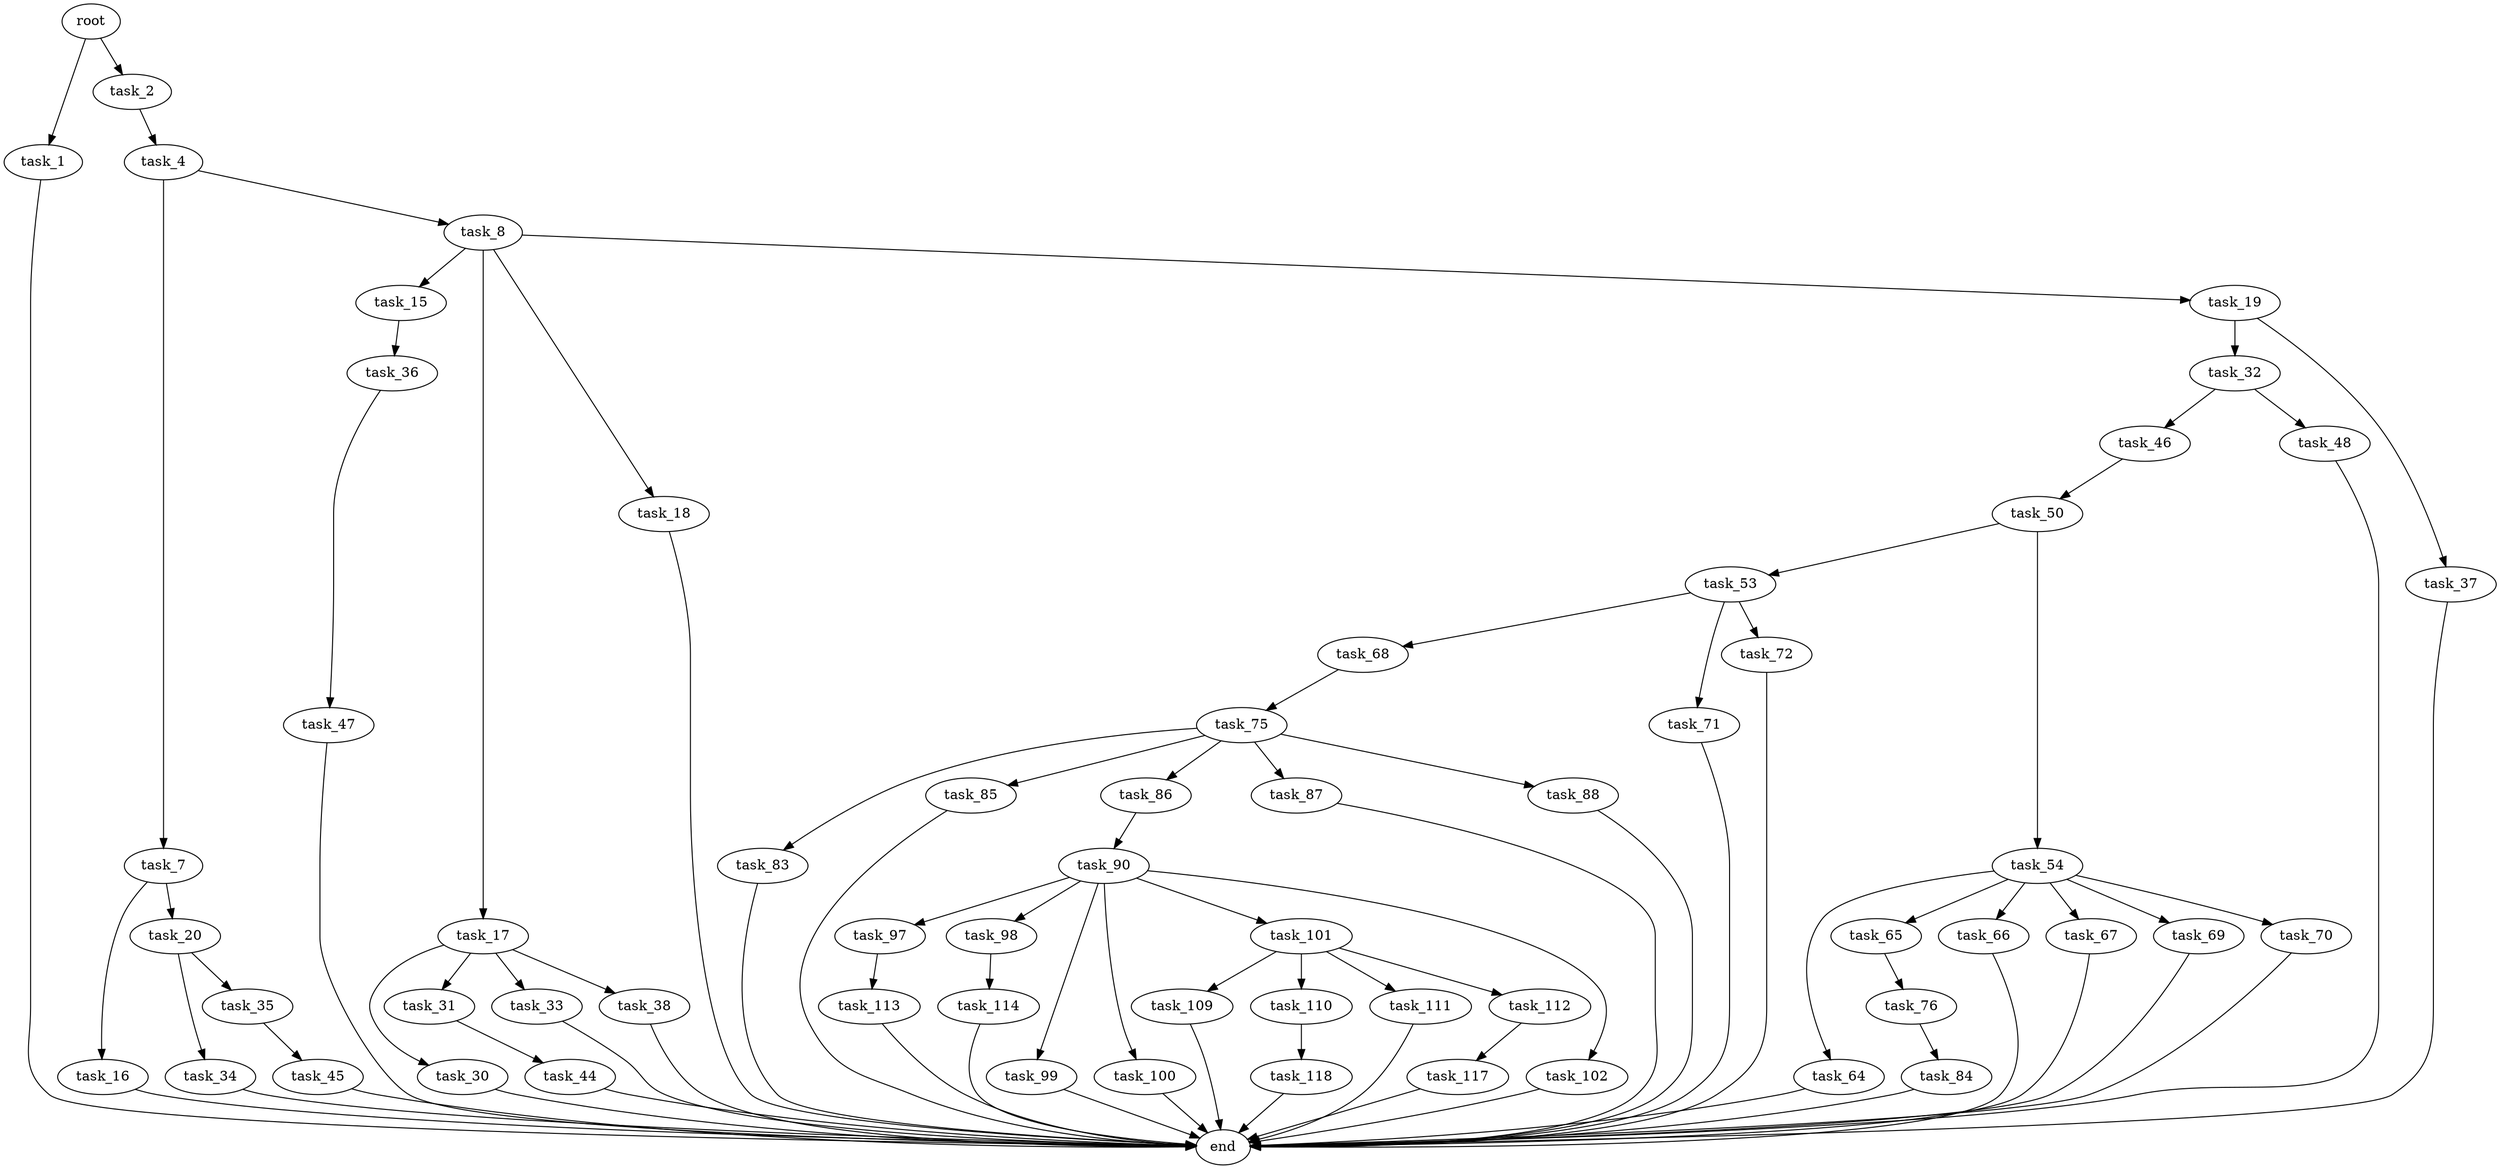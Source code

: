 digraph G {
  root [size="0.000000"];
  task_1 [size="24268564256.000000"];
  task_2 [size="63320687609.000000"];
  end [size="0.000000"];
  task_4 [size="22748727333.000000"];
  task_7 [size="134217728000.000000"];
  task_8 [size="549755813888.000000"];
  task_16 [size="3709448500.000000"];
  task_20 [size="782757789696.000000"];
  task_15 [size="27684067099.000000"];
  task_17 [size="18803677102.000000"];
  task_18 [size="8589934592.000000"];
  task_19 [size="1073741824000.000000"];
  task_36 [size="368293445632.000000"];
  task_30 [size="36549587599.000000"];
  task_31 [size="231928233984.000000"];
  task_33 [size="9689354392.000000"];
  task_38 [size="52743266922.000000"];
  task_32 [size="549755813888.000000"];
  task_37 [size="6439016770.000000"];
  task_34 [size="231928233984.000000"];
  task_35 [size="6766803264.000000"];
  task_44 [size="368293445632.000000"];
  task_46 [size="231928233984.000000"];
  task_48 [size="782757789696.000000"];
  task_45 [size="134217728000.000000"];
  task_47 [size="4198122021.000000"];
  task_50 [size="8589934592.000000"];
  task_53 [size="1896007391.000000"];
  task_54 [size="175523294183.000000"];
  task_68 [size="18655267810.000000"];
  task_71 [size="134217728000.000000"];
  task_72 [size="68719476736.000000"];
  task_64 [size="549755813888.000000"];
  task_65 [size="28991029248.000000"];
  task_66 [size="167554659660.000000"];
  task_67 [size="316788915089.000000"];
  task_69 [size="4116717901.000000"];
  task_70 [size="1918261280.000000"];
  task_76 [size="1073741824000.000000"];
  task_75 [size="14447973642.000000"];
  task_83 [size="3626222281.000000"];
  task_85 [size="1073741824000.000000"];
  task_86 [size="5423352327.000000"];
  task_87 [size="10121931341.000000"];
  task_88 [size="1073741824000.000000"];
  task_84 [size="26420112205.000000"];
  task_90 [size="320587532829.000000"];
  task_97 [size="6628091914.000000"];
  task_98 [size="960658274174.000000"];
  task_99 [size="12893759546.000000"];
  task_100 [size="41645671284.000000"];
  task_101 [size="399137687340.000000"];
  task_102 [size="28991029248.000000"];
  task_113 [size="36940853847.000000"];
  task_114 [size="99901333976.000000"];
  task_109 [size="44831976947.000000"];
  task_110 [size="25465675346.000000"];
  task_111 [size="565165496636.000000"];
  task_112 [size="97665557763.000000"];
  task_118 [size="1073741824000.000000"];
  task_117 [size="3965487248.000000"];

  root -> task_1 [size="1.000000"];
  root -> task_2 [size="1.000000"];
  task_1 -> end [size="1.000000"];
  task_2 -> task_4 [size="75497472.000000"];
  task_4 -> task_7 [size="679477248.000000"];
  task_4 -> task_8 [size="679477248.000000"];
  task_7 -> task_16 [size="209715200.000000"];
  task_7 -> task_20 [size="209715200.000000"];
  task_8 -> task_15 [size="536870912.000000"];
  task_8 -> task_17 [size="536870912.000000"];
  task_8 -> task_18 [size="536870912.000000"];
  task_8 -> task_19 [size="536870912.000000"];
  task_16 -> end [size="1.000000"];
  task_20 -> task_34 [size="679477248.000000"];
  task_20 -> task_35 [size="679477248.000000"];
  task_15 -> task_36 [size="679477248.000000"];
  task_17 -> task_30 [size="411041792.000000"];
  task_17 -> task_31 [size="411041792.000000"];
  task_17 -> task_33 [size="411041792.000000"];
  task_17 -> task_38 [size="411041792.000000"];
  task_18 -> end [size="1.000000"];
  task_19 -> task_32 [size="838860800.000000"];
  task_19 -> task_37 [size="838860800.000000"];
  task_36 -> task_47 [size="411041792.000000"];
  task_30 -> end [size="1.000000"];
  task_31 -> task_44 [size="301989888.000000"];
  task_33 -> end [size="1.000000"];
  task_38 -> end [size="1.000000"];
  task_32 -> task_46 [size="536870912.000000"];
  task_32 -> task_48 [size="536870912.000000"];
  task_37 -> end [size="1.000000"];
  task_34 -> end [size="1.000000"];
  task_35 -> task_45 [size="134217728.000000"];
  task_44 -> end [size="1.000000"];
  task_46 -> task_50 [size="301989888.000000"];
  task_48 -> end [size="1.000000"];
  task_45 -> end [size="1.000000"];
  task_47 -> end [size="1.000000"];
  task_50 -> task_53 [size="33554432.000000"];
  task_50 -> task_54 [size="33554432.000000"];
  task_53 -> task_68 [size="33554432.000000"];
  task_53 -> task_71 [size="33554432.000000"];
  task_53 -> task_72 [size="33554432.000000"];
  task_54 -> task_64 [size="209715200.000000"];
  task_54 -> task_65 [size="209715200.000000"];
  task_54 -> task_66 [size="209715200.000000"];
  task_54 -> task_67 [size="209715200.000000"];
  task_54 -> task_69 [size="209715200.000000"];
  task_54 -> task_70 [size="209715200.000000"];
  task_68 -> task_75 [size="33554432.000000"];
  task_71 -> end [size="1.000000"];
  task_72 -> end [size="1.000000"];
  task_64 -> end [size="1.000000"];
  task_65 -> task_76 [size="75497472.000000"];
  task_66 -> end [size="1.000000"];
  task_67 -> end [size="1.000000"];
  task_69 -> end [size="1.000000"];
  task_70 -> end [size="1.000000"];
  task_76 -> task_84 [size="838860800.000000"];
  task_75 -> task_83 [size="33554432.000000"];
  task_75 -> task_85 [size="33554432.000000"];
  task_75 -> task_86 [size="33554432.000000"];
  task_75 -> task_87 [size="33554432.000000"];
  task_75 -> task_88 [size="33554432.000000"];
  task_83 -> end [size="1.000000"];
  task_85 -> end [size="1.000000"];
  task_86 -> task_90 [size="134217728.000000"];
  task_87 -> end [size="1.000000"];
  task_88 -> end [size="1.000000"];
  task_84 -> end [size="1.000000"];
  task_90 -> task_97 [size="209715200.000000"];
  task_90 -> task_98 [size="209715200.000000"];
  task_90 -> task_99 [size="209715200.000000"];
  task_90 -> task_100 [size="209715200.000000"];
  task_90 -> task_101 [size="209715200.000000"];
  task_90 -> task_102 [size="209715200.000000"];
  task_97 -> task_113 [size="301989888.000000"];
  task_98 -> task_114 [size="679477248.000000"];
  task_99 -> end [size="1.000000"];
  task_100 -> end [size="1.000000"];
  task_101 -> task_109 [size="301989888.000000"];
  task_101 -> task_110 [size="301989888.000000"];
  task_101 -> task_111 [size="301989888.000000"];
  task_101 -> task_112 [size="301989888.000000"];
  task_102 -> end [size="1.000000"];
  task_113 -> end [size="1.000000"];
  task_114 -> end [size="1.000000"];
  task_109 -> end [size="1.000000"];
  task_110 -> task_118 [size="679477248.000000"];
  task_111 -> end [size="1.000000"];
  task_112 -> task_117 [size="209715200.000000"];
  task_118 -> end [size="1.000000"];
  task_117 -> end [size="1.000000"];
}
